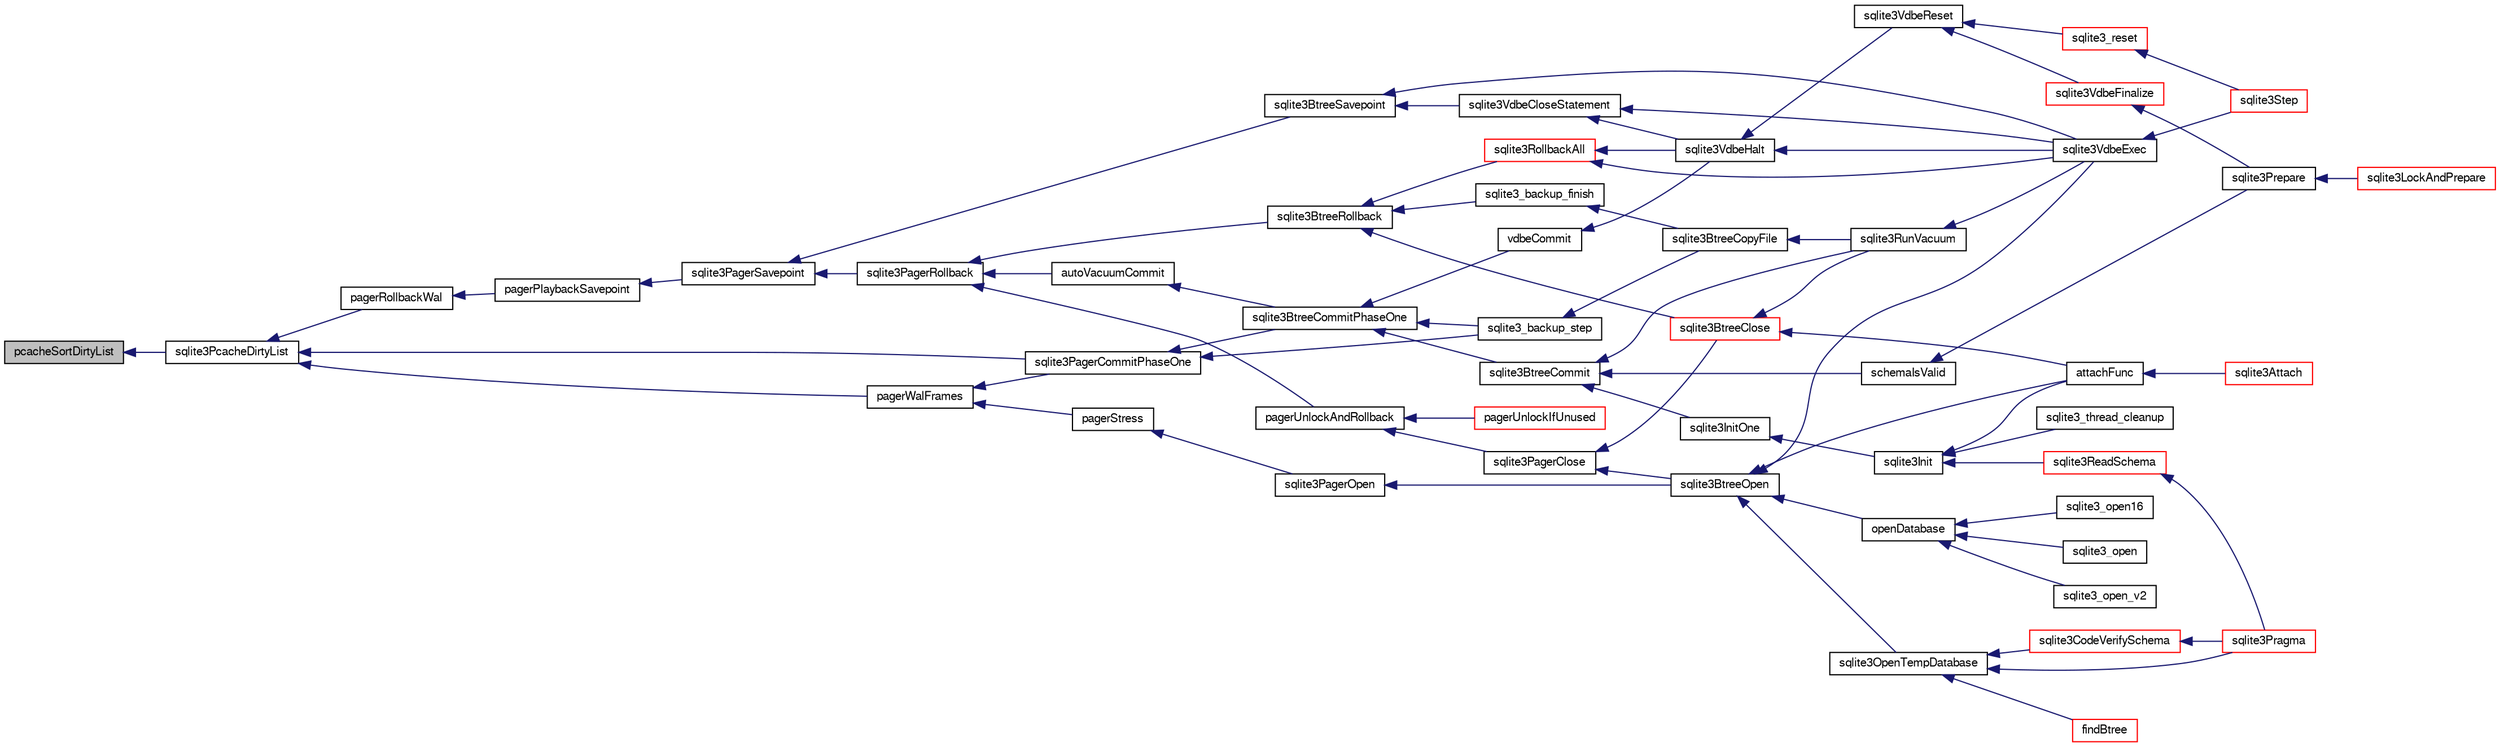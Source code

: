 digraph "pcacheSortDirtyList"
{
  edge [fontname="FreeSans",fontsize="10",labelfontname="FreeSans",labelfontsize="10"];
  node [fontname="FreeSans",fontsize="10",shape=record];
  rankdir="LR";
  Node238640 [label="pcacheSortDirtyList",height=0.2,width=0.4,color="black", fillcolor="grey75", style="filled", fontcolor="black"];
  Node238640 -> Node238641 [dir="back",color="midnightblue",fontsize="10",style="solid",fontname="FreeSans"];
  Node238641 [label="sqlite3PcacheDirtyList",height=0.2,width=0.4,color="black", fillcolor="white", style="filled",URL="$sqlite3_8c.html#a9fe5b4991391ec26e75fb59ee72704db"];
  Node238641 -> Node238642 [dir="back",color="midnightblue",fontsize="10",style="solid",fontname="FreeSans"];
  Node238642 [label="pagerRollbackWal",height=0.2,width=0.4,color="black", fillcolor="white", style="filled",URL="$sqlite3_8c.html#a80911cae8e3a137646b54d4e3e52147b"];
  Node238642 -> Node238643 [dir="back",color="midnightblue",fontsize="10",style="solid",fontname="FreeSans"];
  Node238643 [label="pagerPlaybackSavepoint",height=0.2,width=0.4,color="black", fillcolor="white", style="filled",URL="$sqlite3_8c.html#aedf76c3b6661c4244cc3e2c5464fd12e"];
  Node238643 -> Node238644 [dir="back",color="midnightblue",fontsize="10",style="solid",fontname="FreeSans"];
  Node238644 [label="sqlite3PagerSavepoint",height=0.2,width=0.4,color="black", fillcolor="white", style="filled",URL="$sqlite3_8c.html#a8b5f1920b6a8b564a47e243868f2c8d4"];
  Node238644 -> Node238645 [dir="back",color="midnightblue",fontsize="10",style="solid",fontname="FreeSans"];
  Node238645 [label="sqlite3PagerRollback",height=0.2,width=0.4,color="black", fillcolor="white", style="filled",URL="$sqlite3_8c.html#afdd2ecbb97b7a716892ff6bd10c7dfd0"];
  Node238645 -> Node238646 [dir="back",color="midnightblue",fontsize="10",style="solid",fontname="FreeSans"];
  Node238646 [label="pagerUnlockAndRollback",height=0.2,width=0.4,color="black", fillcolor="white", style="filled",URL="$sqlite3_8c.html#a02d96b7bf62c3b13ba905d168914518c"];
  Node238646 -> Node238647 [dir="back",color="midnightblue",fontsize="10",style="solid",fontname="FreeSans"];
  Node238647 [label="sqlite3PagerClose",height=0.2,width=0.4,color="black", fillcolor="white", style="filled",URL="$sqlite3_8c.html#af94b1f96b60689fd09422cce2c85f53f"];
  Node238647 -> Node238648 [dir="back",color="midnightblue",fontsize="10",style="solid",fontname="FreeSans"];
  Node238648 [label="sqlite3BtreeOpen",height=0.2,width=0.4,color="black", fillcolor="white", style="filled",URL="$sqlite3_8c.html#a13dcb44dc34af6ce9d38de9c5aa975f9"];
  Node238648 -> Node238649 [dir="back",color="midnightblue",fontsize="10",style="solid",fontname="FreeSans"];
  Node238649 [label="sqlite3VdbeExec",height=0.2,width=0.4,color="black", fillcolor="white", style="filled",URL="$sqlite3_8c.html#a8ce40a614bdc56719c4d642b1e4dfb21"];
  Node238649 -> Node238650 [dir="back",color="midnightblue",fontsize="10",style="solid",fontname="FreeSans"];
  Node238650 [label="sqlite3Step",height=0.2,width=0.4,color="red", fillcolor="white", style="filled",URL="$sqlite3_8c.html#a3f2872e873e2758a4beedad1d5113554"];
  Node238648 -> Node238677 [dir="back",color="midnightblue",fontsize="10",style="solid",fontname="FreeSans"];
  Node238677 [label="attachFunc",height=0.2,width=0.4,color="black", fillcolor="white", style="filled",URL="$sqlite3_8c.html#a69cb751a7da501b9a0aa37e0d7c3eaf7"];
  Node238677 -> Node238678 [dir="back",color="midnightblue",fontsize="10",style="solid",fontname="FreeSans"];
  Node238678 [label="sqlite3Attach",height=0.2,width=0.4,color="red", fillcolor="white", style="filled",URL="$sqlite3_8c.html#ae0907fe0b43cc1b4c7e6a16213e8546f"];
  Node238648 -> Node238910 [dir="back",color="midnightblue",fontsize="10",style="solid",fontname="FreeSans"];
  Node238910 [label="sqlite3OpenTempDatabase",height=0.2,width=0.4,color="black", fillcolor="white", style="filled",URL="$sqlite3_8c.html#aaf3088380b731428b72d3b5777f93755"];
  Node238910 -> Node238854 [dir="back",color="midnightblue",fontsize="10",style="solid",fontname="FreeSans"];
  Node238854 [label="findBtree",height=0.2,width=0.4,color="red", fillcolor="white", style="filled",URL="$sqlite3_8c.html#ab4ee5743b77efd7f8832bf0b9315f973"];
  Node238910 -> Node238911 [dir="back",color="midnightblue",fontsize="10",style="solid",fontname="FreeSans"];
  Node238911 [label="sqlite3CodeVerifySchema",height=0.2,width=0.4,color="red", fillcolor="white", style="filled",URL="$sqlite3_8c.html#ad9d8708d96f8416ec59ebf41c57000f9"];
  Node238911 -> Node238727 [dir="back",color="midnightblue",fontsize="10",style="solid",fontname="FreeSans"];
  Node238727 [label="sqlite3Pragma",height=0.2,width=0.4,color="red", fillcolor="white", style="filled",URL="$sqlite3_8c.html#a111391370f58f8e6a6eca51fd34d62ed"];
  Node238910 -> Node238727 [dir="back",color="midnightblue",fontsize="10",style="solid",fontname="FreeSans"];
  Node238648 -> Node238884 [dir="back",color="midnightblue",fontsize="10",style="solid",fontname="FreeSans"];
  Node238884 [label="openDatabase",height=0.2,width=0.4,color="black", fillcolor="white", style="filled",URL="$sqlite3_8c.html#a6a9c3bc3a64234e863413f41db473758"];
  Node238884 -> Node238885 [dir="back",color="midnightblue",fontsize="10",style="solid",fontname="FreeSans"];
  Node238885 [label="sqlite3_open",height=0.2,width=0.4,color="black", fillcolor="white", style="filled",URL="$sqlite3_8h.html#a97ba966ed1acc38409786258268f5f71"];
  Node238884 -> Node238886 [dir="back",color="midnightblue",fontsize="10",style="solid",fontname="FreeSans"];
  Node238886 [label="sqlite3_open_v2",height=0.2,width=0.4,color="black", fillcolor="white", style="filled",URL="$sqlite3_8h.html#a140fe275b6975dc867cea50a65a217c4"];
  Node238884 -> Node238887 [dir="back",color="midnightblue",fontsize="10",style="solid",fontname="FreeSans"];
  Node238887 [label="sqlite3_open16",height=0.2,width=0.4,color="black", fillcolor="white", style="filled",URL="$sqlite3_8h.html#adbc401bb96713f32e553db32f6f3ca33"];
  Node238647 -> Node238915 [dir="back",color="midnightblue",fontsize="10",style="solid",fontname="FreeSans"];
  Node238915 [label="sqlite3BtreeClose",height=0.2,width=0.4,color="red", fillcolor="white", style="filled",URL="$sqlite3_8c.html#a729b65009b66a99200496b09c124df01"];
  Node238915 -> Node238677 [dir="back",color="midnightblue",fontsize="10",style="solid",fontname="FreeSans"];
  Node238915 -> Node238835 [dir="back",color="midnightblue",fontsize="10",style="solid",fontname="FreeSans"];
  Node238835 [label="sqlite3RunVacuum",height=0.2,width=0.4,color="black", fillcolor="white", style="filled",URL="$sqlite3_8c.html#a5e83ddc7b3e7e8e79ad5d1fc92de1d2f"];
  Node238835 -> Node238649 [dir="back",color="midnightblue",fontsize="10",style="solid",fontname="FreeSans"];
  Node238646 -> Node238920 [dir="back",color="midnightblue",fontsize="10",style="solid",fontname="FreeSans"];
  Node238920 [label="pagerUnlockIfUnused",height=0.2,width=0.4,color="red", fillcolor="white", style="filled",URL="$sqlite3_8c.html#abf547f4276efb6f10262f7fde1e4d065"];
  Node238645 -> Node238962 [dir="back",color="midnightblue",fontsize="10",style="solid",fontname="FreeSans"];
  Node238962 [label="autoVacuumCommit",height=0.2,width=0.4,color="black", fillcolor="white", style="filled",URL="$sqlite3_8c.html#a809d22c6311135ae3048adf41febaef0"];
  Node238962 -> Node238963 [dir="back",color="midnightblue",fontsize="10",style="solid",fontname="FreeSans"];
  Node238963 [label="sqlite3BtreeCommitPhaseOne",height=0.2,width=0.4,color="black", fillcolor="white", style="filled",URL="$sqlite3_8c.html#ae266cba101e64ad99a166f237532e262"];
  Node238963 -> Node238964 [dir="back",color="midnightblue",fontsize="10",style="solid",fontname="FreeSans"];
  Node238964 [label="sqlite3BtreeCommit",height=0.2,width=0.4,color="black", fillcolor="white", style="filled",URL="$sqlite3_8c.html#a8e56ab314556935f9f73080147d26419"];
  Node238964 -> Node238675 [dir="back",color="midnightblue",fontsize="10",style="solid",fontname="FreeSans"];
  Node238675 [label="sqlite3InitOne",height=0.2,width=0.4,color="black", fillcolor="white", style="filled",URL="$sqlite3_8c.html#ac4318b25df65269906b0379251fe9b85"];
  Node238675 -> Node238676 [dir="back",color="midnightblue",fontsize="10",style="solid",fontname="FreeSans"];
  Node238676 [label="sqlite3Init",height=0.2,width=0.4,color="black", fillcolor="white", style="filled",URL="$sqlite3_8c.html#aed74e3dc765631a833f522f425ff5a48"];
  Node238676 -> Node238677 [dir="back",color="midnightblue",fontsize="10",style="solid",fontname="FreeSans"];
  Node238676 -> Node238681 [dir="back",color="midnightblue",fontsize="10",style="solid",fontname="FreeSans"];
  Node238681 [label="sqlite3ReadSchema",height=0.2,width=0.4,color="red", fillcolor="white", style="filled",URL="$sqlite3_8c.html#ac41a97f30334f7d35b2b5713097eca90"];
  Node238681 -> Node238727 [dir="back",color="midnightblue",fontsize="10",style="solid",fontname="FreeSans"];
  Node238676 -> Node238775 [dir="back",color="midnightblue",fontsize="10",style="solid",fontname="FreeSans"];
  Node238775 [label="sqlite3_thread_cleanup",height=0.2,width=0.4,color="black", fillcolor="white", style="filled",URL="$sqlite3_8h.html#a34980c829db84f02e1a1599063469f06"];
  Node238964 -> Node238860 [dir="back",color="midnightblue",fontsize="10",style="solid",fontname="FreeSans"];
  Node238860 [label="schemaIsValid",height=0.2,width=0.4,color="black", fillcolor="white", style="filled",URL="$sqlite3_8c.html#a7c466fe28e7ca6f46b8bf72c46d9738d"];
  Node238860 -> Node238828 [dir="back",color="midnightblue",fontsize="10",style="solid",fontname="FreeSans"];
  Node238828 [label="sqlite3Prepare",height=0.2,width=0.4,color="black", fillcolor="white", style="filled",URL="$sqlite3_8c.html#acb25890858d0bf4b12eb7aae569f0c7b"];
  Node238828 -> Node238829 [dir="back",color="midnightblue",fontsize="10",style="solid",fontname="FreeSans"];
  Node238829 [label="sqlite3LockAndPrepare",height=0.2,width=0.4,color="red", fillcolor="white", style="filled",URL="$sqlite3_8c.html#a5db1ec5589aa2b02c6d979211a8789bd"];
  Node238964 -> Node238835 [dir="back",color="midnightblue",fontsize="10",style="solid",fontname="FreeSans"];
  Node238963 -> Node238862 [dir="back",color="midnightblue",fontsize="10",style="solid",fontname="FreeSans"];
  Node238862 [label="sqlite3_backup_step",height=0.2,width=0.4,color="black", fillcolor="white", style="filled",URL="$sqlite3_8h.html#a1699b75e98d082eebc465a9e64c35269"];
  Node238862 -> Node238863 [dir="back",color="midnightblue",fontsize="10",style="solid",fontname="FreeSans"];
  Node238863 [label="sqlite3BtreeCopyFile",height=0.2,width=0.4,color="black", fillcolor="white", style="filled",URL="$sqlite3_8c.html#a4d9e19a79f0d5c1dfcef0bd137ae83f9"];
  Node238863 -> Node238835 [dir="back",color="midnightblue",fontsize="10",style="solid",fontname="FreeSans"];
  Node238963 -> Node238965 [dir="back",color="midnightblue",fontsize="10",style="solid",fontname="FreeSans"];
  Node238965 [label="vdbeCommit",height=0.2,width=0.4,color="black", fillcolor="white", style="filled",URL="$sqlite3_8c.html#a5d7f1e0625451b987728f600cfe1b92d"];
  Node238965 -> Node238868 [dir="back",color="midnightblue",fontsize="10",style="solid",fontname="FreeSans"];
  Node238868 [label="sqlite3VdbeHalt",height=0.2,width=0.4,color="black", fillcolor="white", style="filled",URL="$sqlite3_8c.html#a8d1d99703d999190fbc35ecc981cb709"];
  Node238868 -> Node238869 [dir="back",color="midnightblue",fontsize="10",style="solid",fontname="FreeSans"];
  Node238869 [label="sqlite3VdbeReset",height=0.2,width=0.4,color="black", fillcolor="white", style="filled",URL="$sqlite3_8c.html#a315a913742f7267f90d46d41446353b1"];
  Node238869 -> Node238870 [dir="back",color="midnightblue",fontsize="10",style="solid",fontname="FreeSans"];
  Node238870 [label="sqlite3VdbeFinalize",height=0.2,width=0.4,color="red", fillcolor="white", style="filled",URL="$sqlite3_8c.html#af81e0c8d03b71610d3a826469f67bbd4"];
  Node238870 -> Node238828 [dir="back",color="midnightblue",fontsize="10",style="solid",fontname="FreeSans"];
  Node238869 -> Node238877 [dir="back",color="midnightblue",fontsize="10",style="solid",fontname="FreeSans"];
  Node238877 [label="sqlite3_reset",height=0.2,width=0.4,color="red", fillcolor="white", style="filled",URL="$sqlite3_8h.html#a758efebc2e95694959ab0e74b397984c"];
  Node238877 -> Node238650 [dir="back",color="midnightblue",fontsize="10",style="solid",fontname="FreeSans"];
  Node238868 -> Node238649 [dir="back",color="midnightblue",fontsize="10",style="solid",fontname="FreeSans"];
  Node238645 -> Node238968 [dir="back",color="midnightblue",fontsize="10",style="solid",fontname="FreeSans"];
  Node238968 [label="sqlite3BtreeRollback",height=0.2,width=0.4,color="black", fillcolor="white", style="filled",URL="$sqlite3_8c.html#a317473acdafdd688385c8954f09de186"];
  Node238968 -> Node238915 [dir="back",color="midnightblue",fontsize="10",style="solid",fontname="FreeSans"];
  Node238968 -> Node238879 [dir="back",color="midnightblue",fontsize="10",style="solid",fontname="FreeSans"];
  Node238879 [label="sqlite3_backup_finish",height=0.2,width=0.4,color="black", fillcolor="white", style="filled",URL="$sqlite3_8h.html#a176857dd58d99be53b6d7305533e0048"];
  Node238879 -> Node238863 [dir="back",color="midnightblue",fontsize="10",style="solid",fontname="FreeSans"];
  Node238968 -> Node238867 [dir="back",color="midnightblue",fontsize="10",style="solid",fontname="FreeSans"];
  Node238867 [label="sqlite3RollbackAll",height=0.2,width=0.4,color="red", fillcolor="white", style="filled",URL="$sqlite3_8c.html#ad902dd388d73208539f557962e3fe6bb"];
  Node238867 -> Node238868 [dir="back",color="midnightblue",fontsize="10",style="solid",fontname="FreeSans"];
  Node238867 -> Node238649 [dir="back",color="midnightblue",fontsize="10",style="solid",fontname="FreeSans"];
  Node238644 -> Node239016 [dir="back",color="midnightblue",fontsize="10",style="solid",fontname="FreeSans"];
  Node239016 [label="sqlite3BtreeSavepoint",height=0.2,width=0.4,color="black", fillcolor="white", style="filled",URL="$sqlite3_8c.html#a4580edf7e5192abf64317a3931972115"];
  Node239016 -> Node239017 [dir="back",color="midnightblue",fontsize="10",style="solid",fontname="FreeSans"];
  Node239017 [label="sqlite3VdbeCloseStatement",height=0.2,width=0.4,color="black", fillcolor="white", style="filled",URL="$sqlite3_8c.html#a4c26892e24ee00a0b5ba3bdeaf2d36fa"];
  Node239017 -> Node238868 [dir="back",color="midnightblue",fontsize="10",style="solid",fontname="FreeSans"];
  Node239017 -> Node238649 [dir="back",color="midnightblue",fontsize="10",style="solid",fontname="FreeSans"];
  Node239016 -> Node238649 [dir="back",color="midnightblue",fontsize="10",style="solid",fontname="FreeSans"];
  Node238641 -> Node239007 [dir="back",color="midnightblue",fontsize="10",style="solid",fontname="FreeSans"];
  Node239007 [label="pagerWalFrames",height=0.2,width=0.4,color="black", fillcolor="white", style="filled",URL="$sqlite3_8c.html#a1675dba6bfeb50d8aa8a0509103fd004"];
  Node239007 -> Node239008 [dir="back",color="midnightblue",fontsize="10",style="solid",fontname="FreeSans"];
  Node239008 [label="pagerStress",height=0.2,width=0.4,color="black", fillcolor="white", style="filled",URL="$sqlite3_8c.html#abb21a3a371038e9e3e69af0f21a1b386"];
  Node239008 -> Node239009 [dir="back",color="midnightblue",fontsize="10",style="solid",fontname="FreeSans"];
  Node239009 [label="sqlite3PagerOpen",height=0.2,width=0.4,color="black", fillcolor="white", style="filled",URL="$sqlite3_8c.html#a5b4a74e8a1754922c482b7af19b30611"];
  Node239009 -> Node238648 [dir="back",color="midnightblue",fontsize="10",style="solid",fontname="FreeSans"];
  Node239007 -> Node238996 [dir="back",color="midnightblue",fontsize="10",style="solid",fontname="FreeSans"];
  Node238996 [label="sqlite3PagerCommitPhaseOne",height=0.2,width=0.4,color="black", fillcolor="white", style="filled",URL="$sqlite3_8c.html#a2baf986bff9120486e9acc5951494ea7"];
  Node238996 -> Node238963 [dir="back",color="midnightblue",fontsize="10",style="solid",fontname="FreeSans"];
  Node238996 -> Node238862 [dir="back",color="midnightblue",fontsize="10",style="solid",fontname="FreeSans"];
  Node238641 -> Node238996 [dir="back",color="midnightblue",fontsize="10",style="solid",fontname="FreeSans"];
}

